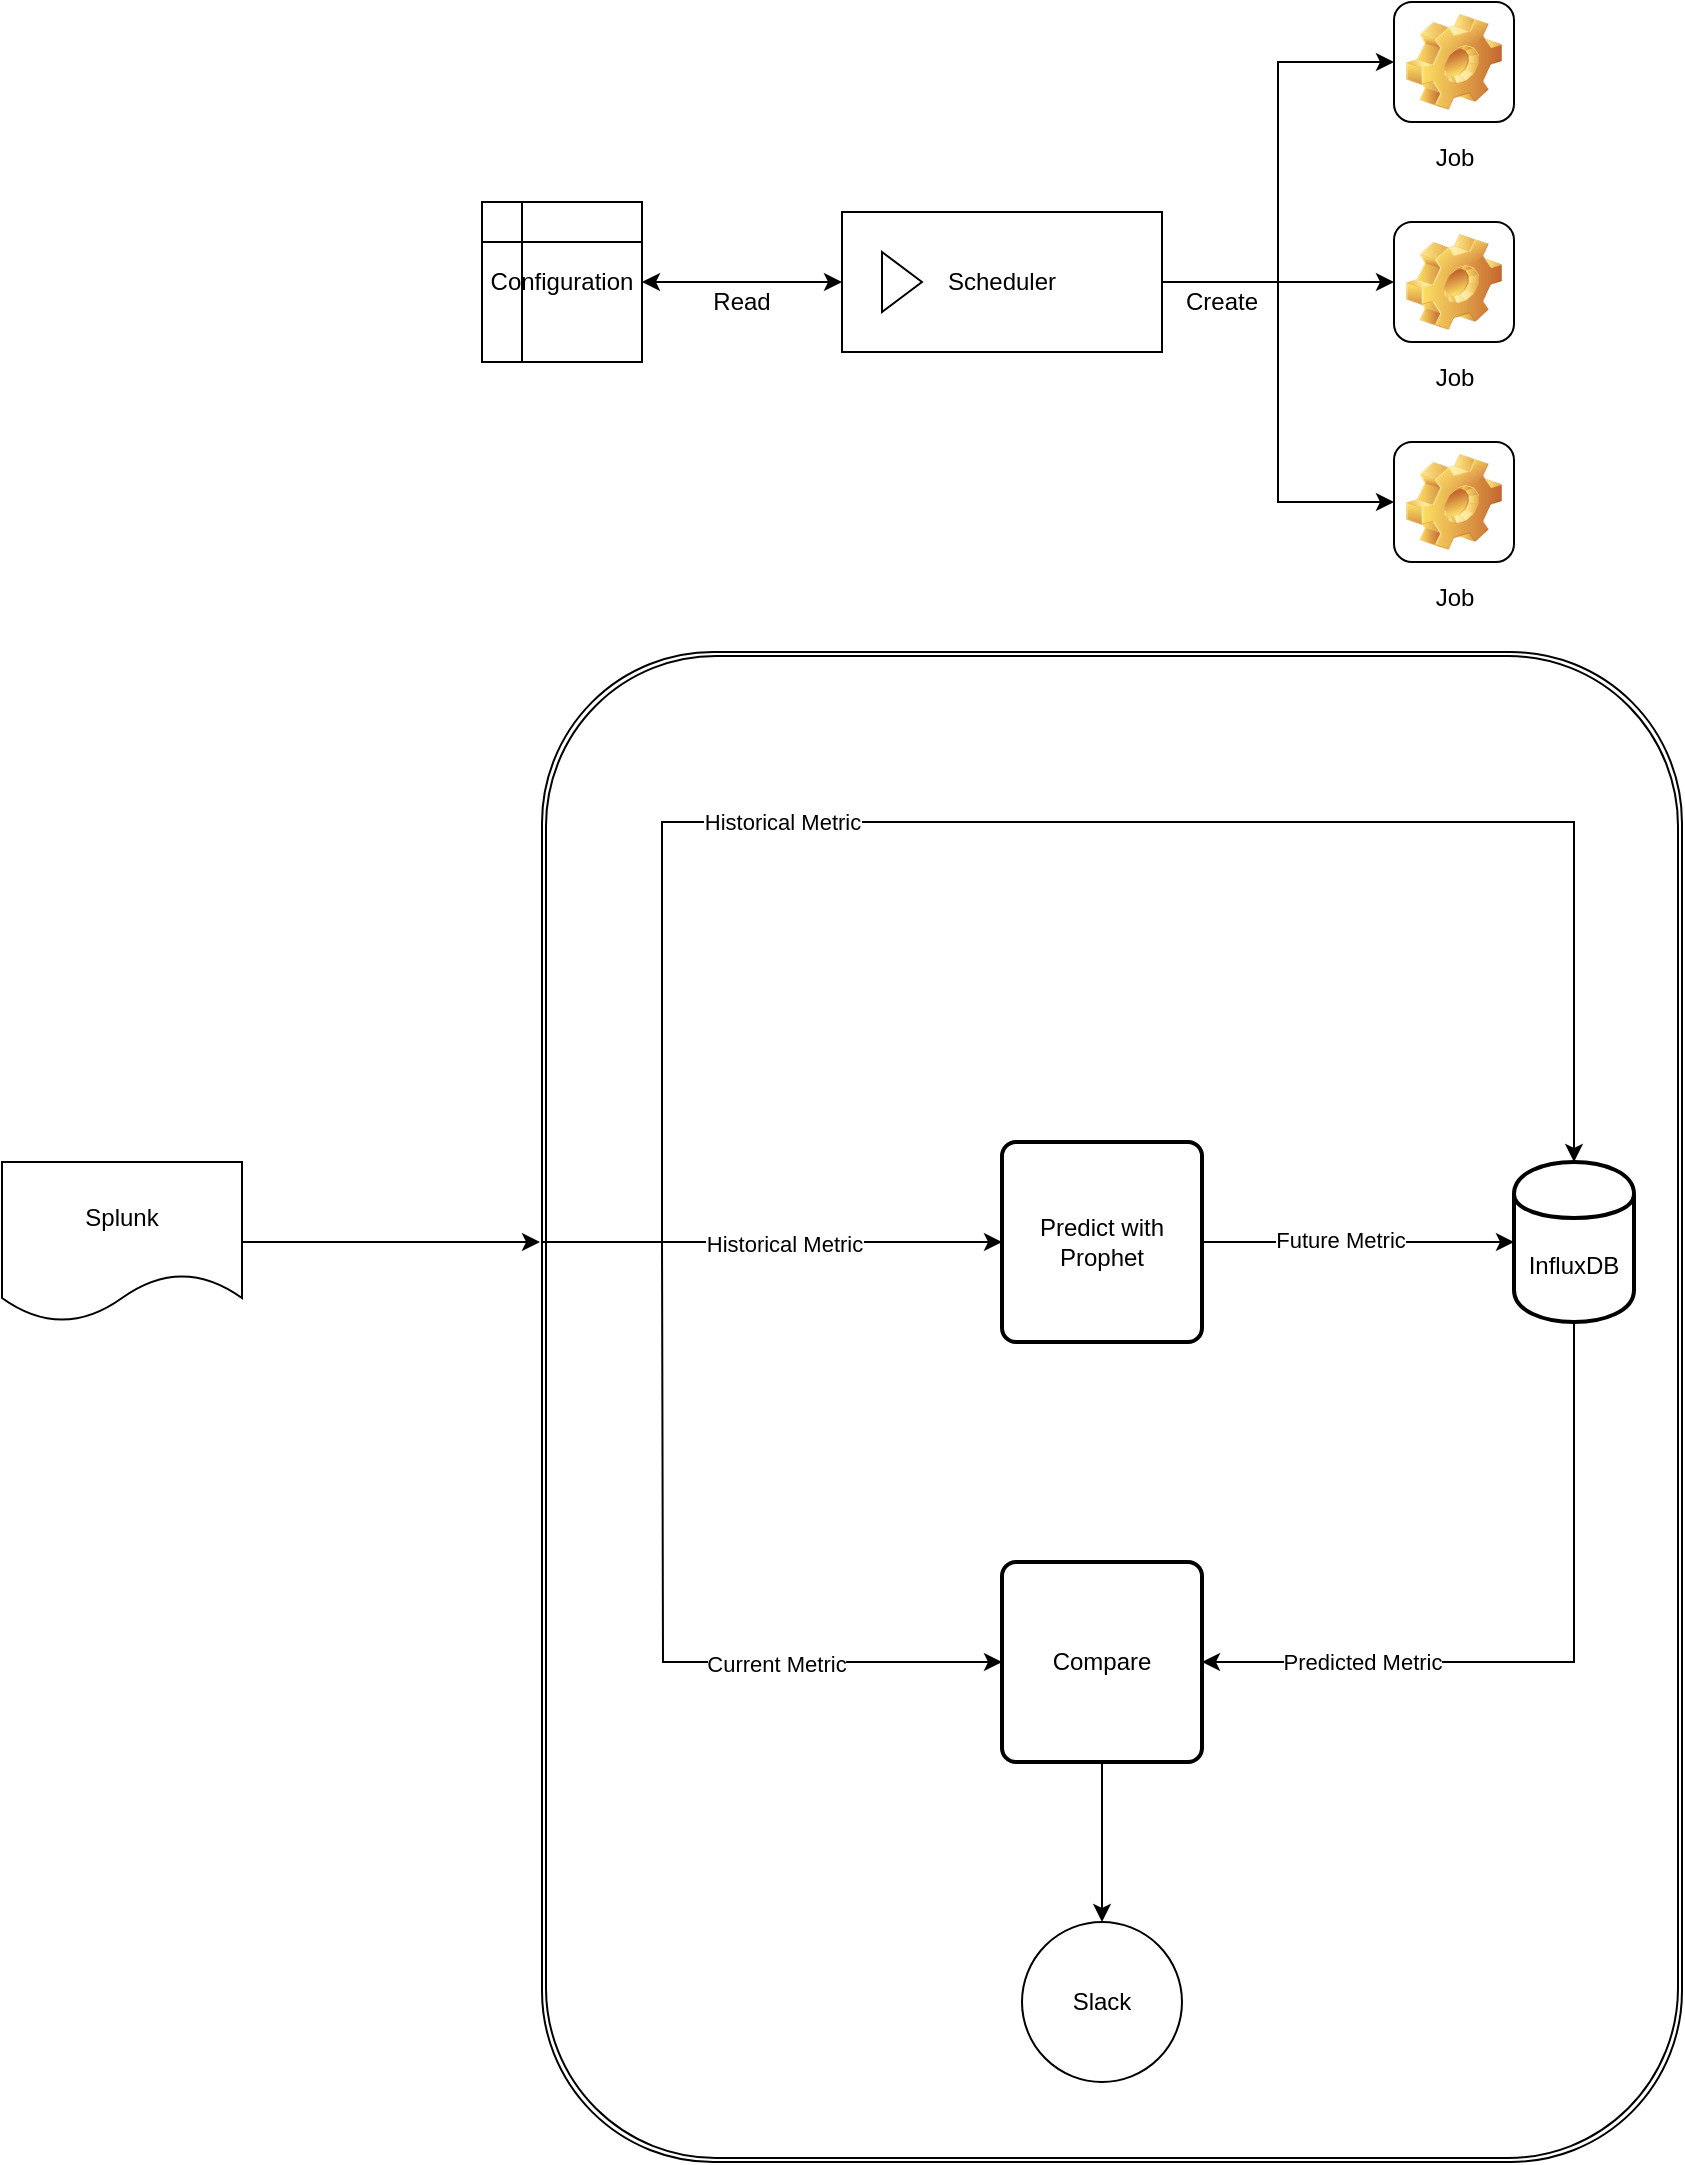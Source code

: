 <mxfile version="14.4.9" type="github">
  <diagram id="Ft2sR2jroVmX_vyjOrhT" name="Page-1">
    <mxGraphModel dx="2568" dy="935" grid="1" gridSize="10" guides="1" tooltips="1" connect="1" arrows="1" fold="1" page="1" pageScale="1" pageWidth="850" pageHeight="1100" math="0" shadow="0">
      <root>
        <mxCell id="0" />
        <mxCell id="1" parent="0" />
        <mxCell id="GBtke_XQPbArfGTjS7kq-27" value="" style="shape=ext;double=1;rounded=1;whiteSpace=wrap;html=1;" parent="1" vertex="1">
          <mxGeometry x="-80" y="335" width="570" height="755" as="geometry" />
        </mxCell>
        <mxCell id="GBtke_XQPbArfGTjS7kq-21" value="" style="edgeStyle=orthogonalEdgeStyle;rounded=0;orthogonalLoop=1;jettySize=auto;html=1;startArrow=classic;startFill=1;" parent="1" source="GBtke_XQPbArfGTjS7kq-1" target="GBtke_XQPbArfGTjS7kq-12" edge="1">
          <mxGeometry relative="1" as="geometry" />
        </mxCell>
        <mxCell id="GBtke_XQPbArfGTjS7kq-1" value="Configuration" style="shape=internalStorage;whiteSpace=wrap;html=1;backgroundOutline=1;" parent="1" vertex="1">
          <mxGeometry x="-110" y="110" width="80" height="80" as="geometry" />
        </mxCell>
        <mxCell id="GBtke_XQPbArfGTjS7kq-2" value="Job" style="icon;html=1;image=img/clipart/Gear_128x128.png" parent="1" vertex="1">
          <mxGeometry x="346" y="120" width="60" height="60" as="geometry" />
        </mxCell>
        <mxCell id="GBtke_XQPbArfGTjS7kq-8" value="Job" style="icon;html=1;image=img/clipart/Gear_128x128.png" parent="1" vertex="1">
          <mxGeometry x="346" y="10" width="60" height="60" as="geometry" />
        </mxCell>
        <mxCell id="GBtke_XQPbArfGTjS7kq-9" value="Job" style="icon;html=1;image=img/clipart/Gear_128x128.png" parent="1" vertex="1">
          <mxGeometry x="346" y="230" width="60" height="60" as="geometry" />
        </mxCell>
        <mxCell id="GBtke_XQPbArfGTjS7kq-22" value="" style="edgeStyle=orthogonalEdgeStyle;rounded=0;orthogonalLoop=1;jettySize=auto;html=1;startArrow=none;startFill=0;" parent="1" source="GBtke_XQPbArfGTjS7kq-12" target="GBtke_XQPbArfGTjS7kq-2" edge="1">
          <mxGeometry relative="1" as="geometry" />
        </mxCell>
        <mxCell id="GBtke_XQPbArfGTjS7kq-12" value="Scheduler" style="html=1;whiteSpace=wrap;container=1;recursiveResize=0;collapsible=0;" parent="1" vertex="1">
          <mxGeometry x="70" y="115" width="160" height="70" as="geometry" />
        </mxCell>
        <mxCell id="GBtke_XQPbArfGTjS7kq-13" value="" style="triangle;html=1;whiteSpace=wrap;" parent="GBtke_XQPbArfGTjS7kq-12" vertex="1">
          <mxGeometry x="20" y="20" width="20" height="30" as="geometry" />
        </mxCell>
        <mxCell id="GBtke_XQPbArfGTjS7kq-23" value="Read" style="text;html=1;strokeColor=none;fillColor=none;align=center;verticalAlign=middle;whiteSpace=wrap;rounded=0;" parent="1" vertex="1">
          <mxGeometry y="150" width="40" height="20" as="geometry" />
        </mxCell>
        <mxCell id="GBtke_XQPbArfGTjS7kq-24" value="Create" style="text;html=1;strokeColor=none;fillColor=none;align=center;verticalAlign=middle;whiteSpace=wrap;rounded=0;" parent="1" vertex="1">
          <mxGeometry x="240" y="150" width="40" height="20" as="geometry" />
        </mxCell>
        <mxCell id="GBtke_XQPbArfGTjS7kq-25" value="" style="edgeStyle=orthogonalEdgeStyle;rounded=0;orthogonalLoop=1;jettySize=auto;html=1;startArrow=none;startFill=0;entryX=0;entryY=0.5;entryDx=0;entryDy=0;exitX=1;exitY=0.5;exitDx=0;exitDy=0;" parent="1" source="GBtke_XQPbArfGTjS7kq-12" target="GBtke_XQPbArfGTjS7kq-8" edge="1">
          <mxGeometry relative="1" as="geometry">
            <mxPoint x="240" y="160" as="sourcePoint" />
            <mxPoint x="356" y="160" as="targetPoint" />
          </mxGeometry>
        </mxCell>
        <mxCell id="GBtke_XQPbArfGTjS7kq-26" value="" style="edgeStyle=orthogonalEdgeStyle;rounded=0;orthogonalLoop=1;jettySize=auto;html=1;startArrow=none;startFill=0;entryX=0;entryY=0.5;entryDx=0;entryDy=0;exitX=1;exitY=0.5;exitDx=0;exitDy=0;" parent="1" source="GBtke_XQPbArfGTjS7kq-12" target="GBtke_XQPbArfGTjS7kq-9" edge="1">
          <mxGeometry relative="1" as="geometry">
            <mxPoint x="240" y="160" as="sourcePoint" />
            <mxPoint x="356" y="50" as="targetPoint" />
          </mxGeometry>
        </mxCell>
        <mxCell id="GBtke_XQPbArfGTjS7kq-30" style="edgeStyle=orthogonalEdgeStyle;rounded=0;orthogonalLoop=1;jettySize=auto;html=1;startArrow=none;startFill=0;" parent="1" source="GBtke_XQPbArfGTjS7kq-28" edge="1">
          <mxGeometry relative="1" as="geometry">
            <mxPoint x="-81" y="630" as="targetPoint" />
          </mxGeometry>
        </mxCell>
        <mxCell id="GBtke_XQPbArfGTjS7kq-28" value="Splunk" style="shape=document;whiteSpace=wrap;html=1;boundedLbl=1;" parent="1" vertex="1">
          <mxGeometry x="-350" y="590" width="120" height="80" as="geometry" />
        </mxCell>
        <mxCell id="GBtke_XQPbArfGTjS7kq-39" style="edgeStyle=orthogonalEdgeStyle;rounded=0;orthogonalLoop=1;jettySize=auto;html=1;exitX=0.5;exitY=0;exitDx=0;exitDy=0;startArrow=classic;startFill=1;endArrow=none;endFill=0;" parent="1" source="GBtke_XQPbArfGTjS7kq-43" edge="1">
          <mxGeometry relative="1" as="geometry">
            <mxPoint x="150" y="420" as="sourcePoint" />
            <mxPoint x="-20" y="630" as="targetPoint" />
            <Array as="points">
              <mxPoint x="436" y="420" />
              <mxPoint x="-20" y="420" />
            </Array>
          </mxGeometry>
        </mxCell>
        <mxCell id="FpgfY0AP3RiLUxBzUyEr-7" value="Historical Metric" style="edgeLabel;html=1;align=center;verticalAlign=middle;resizable=0;points=[];" vertex="1" connectable="0" parent="GBtke_XQPbArfGTjS7kq-39">
          <mxGeometry x="-0.427" relative="1" as="geometry">
            <mxPoint x="-326.69" as="offset" />
          </mxGeometry>
        </mxCell>
        <mxCell id="GBtke_XQPbArfGTjS7kq-34" value="Predict with Prophet" style="rounded=1;whiteSpace=wrap;html=1;absoluteArcSize=1;arcSize=14;strokeWidth=2;" parent="1" vertex="1">
          <mxGeometry x="150" y="580" width="100" height="100" as="geometry" />
        </mxCell>
        <mxCell id="GBtke_XQPbArfGTjS7kq-44" value="" style="edgeStyle=orthogonalEdgeStyle;rounded=0;orthogonalLoop=1;jettySize=auto;html=1;startArrow=none;startFill=0;endArrow=classic;endFill=1;exitX=1;exitY=0.5;exitDx=0;exitDy=0;" parent="1" source="GBtke_XQPbArfGTjS7kq-34" target="GBtke_XQPbArfGTjS7kq-43" edge="1">
          <mxGeometry relative="1" as="geometry">
            <mxPoint x="310" y="630" as="sourcePoint" />
          </mxGeometry>
        </mxCell>
        <mxCell id="FpgfY0AP3RiLUxBzUyEr-11" value="Future Metric" style="edgeLabel;html=1;align=center;verticalAlign=middle;resizable=0;points=[];" vertex="1" connectable="0" parent="GBtke_XQPbArfGTjS7kq-44">
          <mxGeometry x="-0.124" y="1" relative="1" as="geometry">
            <mxPoint as="offset" />
          </mxGeometry>
        </mxCell>
        <mxCell id="GBtke_XQPbArfGTjS7kq-42" style="edgeStyle=orthogonalEdgeStyle;rounded=0;orthogonalLoop=1;jettySize=auto;html=1;exitX=0;exitY=0.5;exitDx=0;exitDy=0;startArrow=classic;startFill=1;endArrow=none;endFill=0;" parent="1" source="GBtke_XQPbArfGTjS7kq-34" edge="1">
          <mxGeometry relative="1" as="geometry">
            <mxPoint x="-110" y="575" as="sourcePoint" />
            <mxPoint x="-80" y="515" as="targetPoint" />
            <Array as="points">
              <mxPoint x="30" y="630" />
              <mxPoint x="-80" y="630" />
            </Array>
          </mxGeometry>
        </mxCell>
        <mxCell id="FpgfY0AP3RiLUxBzUyEr-8" value="Historical Metric" style="edgeLabel;html=1;align=center;verticalAlign=middle;resizable=0;points=[];" vertex="1" connectable="0" parent="GBtke_XQPbArfGTjS7kq-42">
          <mxGeometry x="-0.369" y="1" relative="1" as="geometry">
            <mxPoint as="offset" />
          </mxGeometry>
        </mxCell>
        <mxCell id="GBtke_XQPbArfGTjS7kq-43" value="InfluxDB" style="shape=cylinder;whiteSpace=wrap;html=1;boundedLbl=1;backgroundOutline=1;rounded=1;strokeWidth=2;arcSize=14;" parent="1" vertex="1">
          <mxGeometry x="406" y="590" width="60" height="80" as="geometry" />
        </mxCell>
        <mxCell id="FpgfY0AP3RiLUxBzUyEr-6" value="" style="edgeStyle=orthogonalEdgeStyle;rounded=0;orthogonalLoop=1;jettySize=auto;html=1;" edge="1" parent="1" source="FpgfY0AP3RiLUxBzUyEr-1" target="FpgfY0AP3RiLUxBzUyEr-5">
          <mxGeometry relative="1" as="geometry" />
        </mxCell>
        <mxCell id="FpgfY0AP3RiLUxBzUyEr-1" value="Compare" style="rounded=1;whiteSpace=wrap;html=1;absoluteArcSize=1;arcSize=14;strokeWidth=2;" vertex="1" parent="1">
          <mxGeometry x="150" y="790" width="100" height="100" as="geometry" />
        </mxCell>
        <mxCell id="FpgfY0AP3RiLUxBzUyEr-3" style="edgeStyle=orthogonalEdgeStyle;rounded=0;orthogonalLoop=1;jettySize=auto;html=1;exitX=0;exitY=0.5;exitDx=0;exitDy=0;startArrow=classic;startFill=1;endArrow=none;endFill=0;" edge="1" parent="1" source="FpgfY0AP3RiLUxBzUyEr-1">
          <mxGeometry relative="1" as="geometry">
            <mxPoint x="160" y="430" as="sourcePoint" />
            <mxPoint x="-20" y="630" as="targetPoint" />
          </mxGeometry>
        </mxCell>
        <mxCell id="FpgfY0AP3RiLUxBzUyEr-9" value="Current Metric" style="edgeLabel;html=1;align=center;verticalAlign=middle;resizable=0;points=[];" vertex="1" connectable="0" parent="FpgfY0AP3RiLUxBzUyEr-3">
          <mxGeometry x="-0.405" y="1" relative="1" as="geometry">
            <mxPoint as="offset" />
          </mxGeometry>
        </mxCell>
        <mxCell id="FpgfY0AP3RiLUxBzUyEr-4" value="" style="edgeStyle=orthogonalEdgeStyle;rounded=0;orthogonalLoop=1;jettySize=auto;html=1;startArrow=none;startFill=0;entryX=1;entryY=0.5;entryDx=0;entryDy=0;exitX=0.5;exitY=1;exitDx=0;exitDy=0;" edge="1" parent="1" source="GBtke_XQPbArfGTjS7kq-43" target="FpgfY0AP3RiLUxBzUyEr-1">
          <mxGeometry relative="1" as="geometry">
            <mxPoint x="260" y="430" as="sourcePoint" />
            <mxPoint x="446" y="600" as="targetPoint" />
          </mxGeometry>
        </mxCell>
        <mxCell id="FpgfY0AP3RiLUxBzUyEr-10" value="Predicted Metric" style="edgeLabel;html=1;align=center;verticalAlign=middle;resizable=0;points=[];" vertex="1" connectable="0" parent="FpgfY0AP3RiLUxBzUyEr-4">
          <mxGeometry x="0.415" y="-1" relative="1" as="geometry">
            <mxPoint x="-24.28" y="1" as="offset" />
          </mxGeometry>
        </mxCell>
        <mxCell id="FpgfY0AP3RiLUxBzUyEr-5" value="Slack" style="ellipse;whiteSpace=wrap;html=1;aspect=fixed;" vertex="1" parent="1">
          <mxGeometry x="160" y="970" width="80" height="80" as="geometry" />
        </mxCell>
      </root>
    </mxGraphModel>
  </diagram>
</mxfile>
